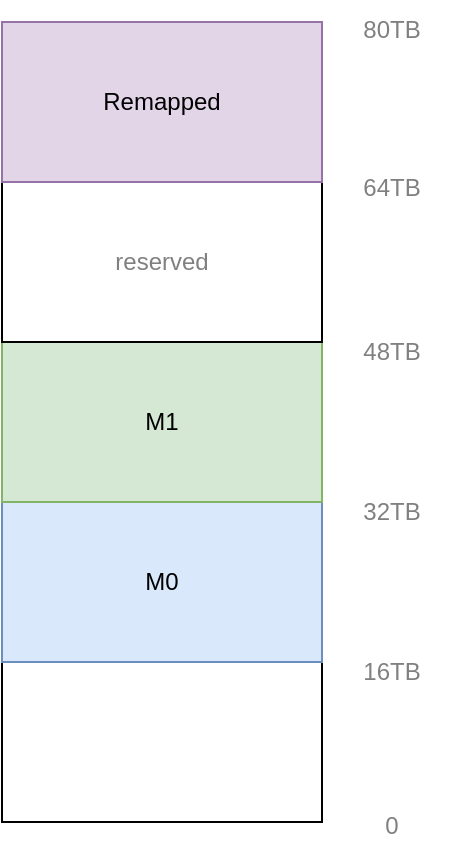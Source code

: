 <mxfile version="21.2.9" type="github">
  <diagram name="Page-1" id="8OI33ME5o2WctdRZVilw">
    <mxGraphModel dx="968" dy="692" grid="1" gridSize="10" guides="1" tooltips="1" connect="1" arrows="1" fold="1" page="1" pageScale="1" pageWidth="850" pageHeight="1100" math="0" shadow="0">
      <root>
        <mxCell id="0" />
        <mxCell id="1" parent="0" />
        <mxCell id="2pzrig8mfEOn1LKhHD5J-1" value="" style="rounded=0;whiteSpace=wrap;html=1;" vertex="1" parent="1">
          <mxGeometry x="200" y="400" width="160" height="80" as="geometry" />
        </mxCell>
        <mxCell id="2pzrig8mfEOn1LKhHD5J-2" value="M0" style="rounded=0;whiteSpace=wrap;html=1;fillColor=#dae8fc;strokeColor=#6c8ebf;" vertex="1" parent="1">
          <mxGeometry x="200" y="320" width="160" height="80" as="geometry" />
        </mxCell>
        <mxCell id="2pzrig8mfEOn1LKhHD5J-3" value="0" style="text;html=1;strokeColor=none;fillColor=none;align=center;verticalAlign=middle;whiteSpace=wrap;rounded=0;fontColor=#808080;" vertex="1" parent="1">
          <mxGeometry x="365" y="467" width="60" height="30" as="geometry" />
        </mxCell>
        <mxCell id="2pzrig8mfEOn1LKhHD5J-4" value="16TB" style="text;html=1;strokeColor=none;fillColor=none;align=center;verticalAlign=middle;whiteSpace=wrap;rounded=0;fontColor=#808080;" vertex="1" parent="1">
          <mxGeometry x="365" y="390" width="60" height="30" as="geometry" />
        </mxCell>
        <mxCell id="2pzrig8mfEOn1LKhHD5J-5" value="32TB" style="text;html=1;strokeColor=none;fillColor=none;align=center;verticalAlign=middle;whiteSpace=wrap;rounded=0;fontColor=#808080;" vertex="1" parent="1">
          <mxGeometry x="365" y="310" width="60" height="30" as="geometry" />
        </mxCell>
        <mxCell id="2pzrig8mfEOn1LKhHD5J-6" value="M1" style="rounded=0;whiteSpace=wrap;html=1;fillColor=#d5e8d4;strokeColor=#82b366;" vertex="1" parent="1">
          <mxGeometry x="200" y="240" width="160" height="80" as="geometry" />
        </mxCell>
        <mxCell id="2pzrig8mfEOn1LKhHD5J-7" value="reserved" style="rounded=0;whiteSpace=wrap;html=1;fontColor=#808080;" vertex="1" parent="1">
          <mxGeometry x="200" y="160" width="160" height="80" as="geometry" />
        </mxCell>
        <mxCell id="2pzrig8mfEOn1LKhHD5J-8" value="48TB" style="text;html=1;strokeColor=none;fillColor=none;align=center;verticalAlign=middle;whiteSpace=wrap;rounded=0;fontColor=#808080;" vertex="1" parent="1">
          <mxGeometry x="365" y="230" width="60" height="30" as="geometry" />
        </mxCell>
        <mxCell id="2pzrig8mfEOn1LKhHD5J-13" value="Remapped" style="rounded=0;whiteSpace=wrap;html=1;fillColor=#e1d5e7;strokeColor=#9673a6;" vertex="1" parent="1">
          <mxGeometry x="200" y="80" width="160" height="80" as="geometry" />
        </mxCell>
        <mxCell id="2pzrig8mfEOn1LKhHD5J-14" value="64TB" style="text;html=1;strokeColor=none;fillColor=none;align=center;verticalAlign=middle;whiteSpace=wrap;rounded=0;fontColor=#808080;" vertex="1" parent="1">
          <mxGeometry x="365" y="148" width="60" height="30" as="geometry" />
        </mxCell>
        <mxCell id="2pzrig8mfEOn1LKhHD5J-15" value="80TB" style="text;html=1;strokeColor=none;fillColor=none;align=center;verticalAlign=middle;whiteSpace=wrap;rounded=0;fontColor=#808080;" vertex="1" parent="1">
          <mxGeometry x="365" y="69" width="60" height="30" as="geometry" />
        </mxCell>
      </root>
    </mxGraphModel>
  </diagram>
</mxfile>
